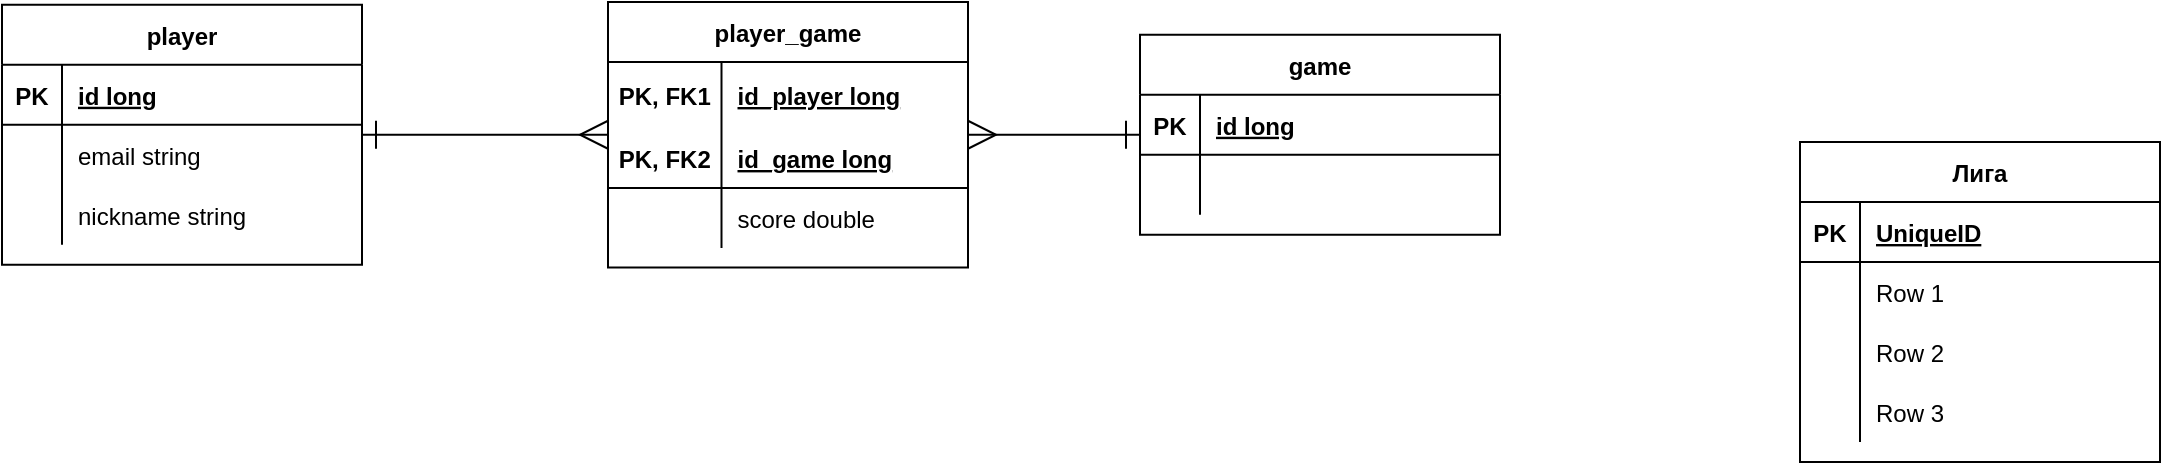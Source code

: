 <mxfile version="20.3.0" type="device"><diagram id="acfobVmtv6mUG6PTUr2D" name="ERD"><mxGraphModel dx="1822" dy="865" grid="0" gridSize="10" guides="1" tooltips="1" connect="1" arrows="1" fold="1" page="0" pageScale="1" pageWidth="827" pageHeight="1169" math="0" shadow="0"><root><mxCell id="0"/><mxCell id="1" parent="0"/><mxCell id="j7D2TzkiSCsTd-69q1C5-16" style="edgeStyle=orthogonalEdgeStyle;shape=connector;rounded=0;orthogonalLoop=1;jettySize=auto;html=1;labelBackgroundColor=default;strokeColor=default;fontFamily=Helvetica;fontSize=11;fontColor=default;startArrow=ERone;startFill=0;endArrow=ERmany;endFill=0;startSize=12;endSize=12;" edge="1" parent="1" source="kxmDzCKv44aYL457conJ-1" target="j7D2TzkiSCsTd-69q1C5-1"><mxGeometry relative="1" as="geometry"/></mxCell><mxCell id="kxmDzCKv44aYL457conJ-1" value="player" style="shape=table;startSize=30;container=1;collapsible=1;childLayout=tableLayout;fixedRows=1;rowLines=0;fontStyle=1;align=center;resizeLast=1;" parent="1" vertex="1"><mxGeometry x="-9" y="375.38" width="180" height="130" as="geometry"/></mxCell><mxCell id="kxmDzCKv44aYL457conJ-2" value="" style="shape=tableRow;horizontal=0;startSize=0;swimlaneHead=0;swimlaneBody=0;fillColor=none;collapsible=0;dropTarget=0;points=[[0,0.5],[1,0.5]];portConstraint=eastwest;top=0;left=0;right=0;bottom=1;" parent="kxmDzCKv44aYL457conJ-1" vertex="1"><mxGeometry y="30" width="180" height="30" as="geometry"/></mxCell><mxCell id="kxmDzCKv44aYL457conJ-3" value="PK" style="shape=partialRectangle;connectable=0;fillColor=none;top=0;left=0;bottom=0;right=0;fontStyle=1;overflow=hidden;" parent="kxmDzCKv44aYL457conJ-2" vertex="1"><mxGeometry width="30" height="30" as="geometry"><mxRectangle width="30" height="30" as="alternateBounds"/></mxGeometry></mxCell><mxCell id="kxmDzCKv44aYL457conJ-4" value="id long" style="shape=partialRectangle;connectable=0;fillColor=none;top=0;left=0;bottom=0;right=0;align=left;spacingLeft=6;fontStyle=5;overflow=hidden;" parent="kxmDzCKv44aYL457conJ-2" vertex="1"><mxGeometry x="30" width="150" height="30" as="geometry"><mxRectangle width="150" height="30" as="alternateBounds"/></mxGeometry></mxCell><mxCell id="kxmDzCKv44aYL457conJ-5" value="" style="shape=tableRow;horizontal=0;startSize=0;swimlaneHead=0;swimlaneBody=0;fillColor=none;collapsible=0;dropTarget=0;points=[[0,0.5],[1,0.5]];portConstraint=eastwest;top=0;left=0;right=0;bottom=0;" parent="kxmDzCKv44aYL457conJ-1" vertex="1"><mxGeometry y="60" width="180" height="30" as="geometry"/></mxCell><mxCell id="kxmDzCKv44aYL457conJ-6" value="" style="shape=partialRectangle;connectable=0;fillColor=none;top=0;left=0;bottom=0;right=0;editable=1;overflow=hidden;" parent="kxmDzCKv44aYL457conJ-5" vertex="1"><mxGeometry width="30" height="30" as="geometry"><mxRectangle width="30" height="30" as="alternateBounds"/></mxGeometry></mxCell><mxCell id="kxmDzCKv44aYL457conJ-7" value="email string" style="shape=partialRectangle;connectable=0;fillColor=none;top=0;left=0;bottom=0;right=0;align=left;spacingLeft=6;overflow=hidden;" parent="kxmDzCKv44aYL457conJ-5" vertex="1"><mxGeometry x="30" width="150" height="30" as="geometry"><mxRectangle width="150" height="30" as="alternateBounds"/></mxGeometry></mxCell><mxCell id="kxmDzCKv44aYL457conJ-8" value="" style="shape=tableRow;horizontal=0;startSize=0;swimlaneHead=0;swimlaneBody=0;fillColor=none;collapsible=0;dropTarget=0;points=[[0,0.5],[1,0.5]];portConstraint=eastwest;top=0;left=0;right=0;bottom=0;" parent="kxmDzCKv44aYL457conJ-1" vertex="1"><mxGeometry y="90" width="180" height="30" as="geometry"/></mxCell><mxCell id="kxmDzCKv44aYL457conJ-9" value="" style="shape=partialRectangle;connectable=0;fillColor=none;top=0;left=0;bottom=0;right=0;editable=1;overflow=hidden;" parent="kxmDzCKv44aYL457conJ-8" vertex="1"><mxGeometry width="30" height="30" as="geometry"><mxRectangle width="30" height="30" as="alternateBounds"/></mxGeometry></mxCell><mxCell id="kxmDzCKv44aYL457conJ-10" value="nickname string" style="shape=partialRectangle;connectable=0;fillColor=none;top=0;left=0;bottom=0;right=0;align=left;spacingLeft=6;overflow=hidden;" parent="kxmDzCKv44aYL457conJ-8" vertex="1"><mxGeometry x="30" width="150" height="30" as="geometry"><mxRectangle width="150" height="30" as="alternateBounds"/></mxGeometry></mxCell><mxCell id="kxmDzCKv44aYL457conJ-14" value="game" style="shape=table;startSize=30;container=1;collapsible=1;childLayout=tableLayout;fixedRows=1;rowLines=0;fontStyle=1;align=center;resizeLast=1;" parent="1" vertex="1"><mxGeometry x="560" y="390.38" width="180" height="100" as="geometry"/></mxCell><mxCell id="kxmDzCKv44aYL457conJ-15" value="" style="shape=tableRow;horizontal=0;startSize=0;swimlaneHead=0;swimlaneBody=0;fillColor=none;collapsible=0;dropTarget=0;points=[[0,0.5],[1,0.5]];portConstraint=eastwest;top=0;left=0;right=0;bottom=1;" parent="kxmDzCKv44aYL457conJ-14" vertex="1"><mxGeometry y="30" width="180" height="30" as="geometry"/></mxCell><mxCell id="kxmDzCKv44aYL457conJ-16" value="PK" style="shape=partialRectangle;connectable=0;fillColor=none;top=0;left=0;bottom=0;right=0;fontStyle=1;overflow=hidden;" parent="kxmDzCKv44aYL457conJ-15" vertex="1"><mxGeometry width="30" height="30" as="geometry"><mxRectangle width="30" height="30" as="alternateBounds"/></mxGeometry></mxCell><mxCell id="kxmDzCKv44aYL457conJ-17" value="id long" style="shape=partialRectangle;connectable=0;fillColor=none;top=0;left=0;bottom=0;right=0;align=left;spacingLeft=6;fontStyle=5;overflow=hidden;" parent="kxmDzCKv44aYL457conJ-15" vertex="1"><mxGeometry x="30" width="150" height="30" as="geometry"><mxRectangle width="150" height="30" as="alternateBounds"/></mxGeometry></mxCell><mxCell id="kxmDzCKv44aYL457conJ-18" value="" style="shape=tableRow;horizontal=0;startSize=0;swimlaneHead=0;swimlaneBody=0;fillColor=none;collapsible=0;dropTarget=0;points=[[0,0.5],[1,0.5]];portConstraint=eastwest;top=0;left=0;right=0;bottom=0;" parent="kxmDzCKv44aYL457conJ-14" vertex="1"><mxGeometry y="60" width="180" height="30" as="geometry"/></mxCell><mxCell id="kxmDzCKv44aYL457conJ-19" value="" style="shape=partialRectangle;connectable=0;fillColor=none;top=0;left=0;bottom=0;right=0;editable=1;overflow=hidden;" parent="kxmDzCKv44aYL457conJ-18" vertex="1"><mxGeometry width="30" height="30" as="geometry"><mxRectangle width="30" height="30" as="alternateBounds"/></mxGeometry></mxCell><mxCell id="kxmDzCKv44aYL457conJ-20" value="" style="shape=partialRectangle;connectable=0;fillColor=none;top=0;left=0;bottom=0;right=0;align=left;spacingLeft=6;overflow=hidden;" parent="kxmDzCKv44aYL457conJ-18" vertex="1"><mxGeometry x="30" width="150" height="30" as="geometry"><mxRectangle width="150" height="30" as="alternateBounds"/></mxGeometry></mxCell><mxCell id="kxmDzCKv44aYL457conJ-27" value="Лига" style="shape=table;startSize=30;container=1;collapsible=1;childLayout=tableLayout;fixedRows=1;rowLines=0;fontStyle=1;align=center;resizeLast=1;" parent="1" vertex="1"><mxGeometry x="890" y="444" width="180" height="160" as="geometry"/></mxCell><mxCell id="kxmDzCKv44aYL457conJ-28" value="" style="shape=tableRow;horizontal=0;startSize=0;swimlaneHead=0;swimlaneBody=0;fillColor=none;collapsible=0;dropTarget=0;points=[[0,0.5],[1,0.5]];portConstraint=eastwest;top=0;left=0;right=0;bottom=1;" parent="kxmDzCKv44aYL457conJ-27" vertex="1"><mxGeometry y="30" width="180" height="30" as="geometry"/></mxCell><mxCell id="kxmDzCKv44aYL457conJ-29" value="PK" style="shape=partialRectangle;connectable=0;fillColor=none;top=0;left=0;bottom=0;right=0;fontStyle=1;overflow=hidden;" parent="kxmDzCKv44aYL457conJ-28" vertex="1"><mxGeometry width="30" height="30" as="geometry"><mxRectangle width="30" height="30" as="alternateBounds"/></mxGeometry></mxCell><mxCell id="kxmDzCKv44aYL457conJ-30" value="UniqueID" style="shape=partialRectangle;connectable=0;fillColor=none;top=0;left=0;bottom=0;right=0;align=left;spacingLeft=6;fontStyle=5;overflow=hidden;" parent="kxmDzCKv44aYL457conJ-28" vertex="1"><mxGeometry x="30" width="150" height="30" as="geometry"><mxRectangle width="150" height="30" as="alternateBounds"/></mxGeometry></mxCell><mxCell id="kxmDzCKv44aYL457conJ-31" value="" style="shape=tableRow;horizontal=0;startSize=0;swimlaneHead=0;swimlaneBody=0;fillColor=none;collapsible=0;dropTarget=0;points=[[0,0.5],[1,0.5]];portConstraint=eastwest;top=0;left=0;right=0;bottom=0;" parent="kxmDzCKv44aYL457conJ-27" vertex="1"><mxGeometry y="60" width="180" height="30" as="geometry"/></mxCell><mxCell id="kxmDzCKv44aYL457conJ-32" value="" style="shape=partialRectangle;connectable=0;fillColor=none;top=0;left=0;bottom=0;right=0;editable=1;overflow=hidden;" parent="kxmDzCKv44aYL457conJ-31" vertex="1"><mxGeometry width="30" height="30" as="geometry"><mxRectangle width="30" height="30" as="alternateBounds"/></mxGeometry></mxCell><mxCell id="kxmDzCKv44aYL457conJ-33" value="Row 1" style="shape=partialRectangle;connectable=0;fillColor=none;top=0;left=0;bottom=0;right=0;align=left;spacingLeft=6;overflow=hidden;" parent="kxmDzCKv44aYL457conJ-31" vertex="1"><mxGeometry x="30" width="150" height="30" as="geometry"><mxRectangle width="150" height="30" as="alternateBounds"/></mxGeometry></mxCell><mxCell id="kxmDzCKv44aYL457conJ-34" value="" style="shape=tableRow;horizontal=0;startSize=0;swimlaneHead=0;swimlaneBody=0;fillColor=none;collapsible=0;dropTarget=0;points=[[0,0.5],[1,0.5]];portConstraint=eastwest;top=0;left=0;right=0;bottom=0;" parent="kxmDzCKv44aYL457conJ-27" vertex="1"><mxGeometry y="90" width="180" height="30" as="geometry"/></mxCell><mxCell id="kxmDzCKv44aYL457conJ-35" value="" style="shape=partialRectangle;connectable=0;fillColor=none;top=0;left=0;bottom=0;right=0;editable=1;overflow=hidden;" parent="kxmDzCKv44aYL457conJ-34" vertex="1"><mxGeometry width="30" height="30" as="geometry"><mxRectangle width="30" height="30" as="alternateBounds"/></mxGeometry></mxCell><mxCell id="kxmDzCKv44aYL457conJ-36" value="Row 2" style="shape=partialRectangle;connectable=0;fillColor=none;top=0;left=0;bottom=0;right=0;align=left;spacingLeft=6;overflow=hidden;" parent="kxmDzCKv44aYL457conJ-34" vertex="1"><mxGeometry x="30" width="150" height="30" as="geometry"><mxRectangle width="150" height="30" as="alternateBounds"/></mxGeometry></mxCell><mxCell id="kxmDzCKv44aYL457conJ-37" value="" style="shape=tableRow;horizontal=0;startSize=0;swimlaneHead=0;swimlaneBody=0;fillColor=none;collapsible=0;dropTarget=0;points=[[0,0.5],[1,0.5]];portConstraint=eastwest;top=0;left=0;right=0;bottom=0;" parent="kxmDzCKv44aYL457conJ-27" vertex="1"><mxGeometry y="120" width="180" height="30" as="geometry"/></mxCell><mxCell id="kxmDzCKv44aYL457conJ-38" value="" style="shape=partialRectangle;connectable=0;fillColor=none;top=0;left=0;bottom=0;right=0;editable=1;overflow=hidden;" parent="kxmDzCKv44aYL457conJ-37" vertex="1"><mxGeometry width="30" height="30" as="geometry"><mxRectangle width="30" height="30" as="alternateBounds"/></mxGeometry></mxCell><mxCell id="kxmDzCKv44aYL457conJ-39" value="Row 3" style="shape=partialRectangle;connectable=0;fillColor=none;top=0;left=0;bottom=0;right=0;align=left;spacingLeft=6;overflow=hidden;" parent="kxmDzCKv44aYL457conJ-37" vertex="1"><mxGeometry x="30" width="150" height="30" as="geometry"><mxRectangle width="150" height="30" as="alternateBounds"/></mxGeometry></mxCell><mxCell id="j7D2TzkiSCsTd-69q1C5-15" style="edgeStyle=orthogonalEdgeStyle;rounded=0;orthogonalLoop=1;jettySize=auto;html=1;strokeColor=default;startArrow=ERone;startFill=0;endArrow=ERmany;endFill=0;startSize=12;endSize=12;" edge="1" parent="1" source="kxmDzCKv44aYL457conJ-14" target="j7D2TzkiSCsTd-69q1C5-1"><mxGeometry relative="1" as="geometry"/></mxCell><mxCell id="j7D2TzkiSCsTd-69q1C5-1" value="player_game" style="shape=table;startSize=30;container=1;collapsible=1;childLayout=tableLayout;fixedRows=1;rowLines=0;fontStyle=1;align=center;resizeLast=1;" vertex="1" parent="1"><mxGeometry x="294" y="374" width="180" height="132.75" as="geometry"/></mxCell><mxCell id="j7D2TzkiSCsTd-69q1C5-11" value="" style="shape=tableRow;horizontal=0;startSize=0;swimlaneHead=0;swimlaneBody=0;fillColor=none;collapsible=0;dropTarget=0;points=[[0,0.5],[1,0.5]];portConstraint=eastwest;top=0;left=0;right=0;bottom=0;labelBorderColor=none;" vertex="1" parent="j7D2TzkiSCsTd-69q1C5-1"><mxGeometry y="30" width="180" height="33" as="geometry"/></mxCell><mxCell id="j7D2TzkiSCsTd-69q1C5-12" value="PK, FK1" style="shape=partialRectangle;connectable=0;fillColor=none;top=0;left=0;bottom=0;right=0;fontStyle=1;overflow=hidden;" vertex="1" parent="j7D2TzkiSCsTd-69q1C5-11"><mxGeometry width="56.75" height="33" as="geometry"><mxRectangle width="56.75" height="33" as="alternateBounds"/></mxGeometry></mxCell><mxCell id="j7D2TzkiSCsTd-69q1C5-13" value="id_player long" style="shape=partialRectangle;connectable=0;fillColor=none;top=0;left=0;bottom=0;right=0;align=left;spacingLeft=6;fontStyle=5;overflow=hidden;" vertex="1" parent="j7D2TzkiSCsTd-69q1C5-11"><mxGeometry x="56.75" width="123.25" height="33" as="geometry"><mxRectangle width="123.25" height="33" as="alternateBounds"/></mxGeometry></mxCell><mxCell id="j7D2TzkiSCsTd-69q1C5-2" value="" style="shape=tableRow;horizontal=0;startSize=0;swimlaneHead=0;swimlaneBody=0;fillColor=none;collapsible=0;dropTarget=0;points=[[0,0.5],[1,0.5]];portConstraint=eastwest;top=0;left=0;right=0;bottom=1;" vertex="1" parent="j7D2TzkiSCsTd-69q1C5-1"><mxGeometry y="63" width="180" height="30" as="geometry"/></mxCell><mxCell id="j7D2TzkiSCsTd-69q1C5-3" value="PK, FK2" style="shape=partialRectangle;connectable=0;fillColor=none;top=0;left=0;bottom=0;right=0;fontStyle=1;overflow=hidden;" vertex="1" parent="j7D2TzkiSCsTd-69q1C5-2"><mxGeometry width="56.75" height="30" as="geometry"><mxRectangle width="56.75" height="30" as="alternateBounds"/></mxGeometry></mxCell><mxCell id="j7D2TzkiSCsTd-69q1C5-4" value="id_game long" style="shape=partialRectangle;connectable=0;fillColor=none;top=0;left=0;bottom=0;right=0;align=left;spacingLeft=6;fontStyle=5;overflow=hidden;" vertex="1" parent="j7D2TzkiSCsTd-69q1C5-2"><mxGeometry x="56.75" width="123.25" height="30" as="geometry"><mxRectangle width="123.25" height="30" as="alternateBounds"/></mxGeometry></mxCell><mxCell id="j7D2TzkiSCsTd-69q1C5-5" value="" style="shape=tableRow;horizontal=0;startSize=0;swimlaneHead=0;swimlaneBody=0;fillColor=none;collapsible=0;dropTarget=0;points=[[0,0.5],[1,0.5]];portConstraint=eastwest;top=0;left=0;right=0;bottom=0;" vertex="1" parent="j7D2TzkiSCsTd-69q1C5-1"><mxGeometry y="93" width="180" height="30" as="geometry"/></mxCell><mxCell id="j7D2TzkiSCsTd-69q1C5-6" value="" style="shape=partialRectangle;connectable=0;fillColor=none;top=0;left=0;bottom=0;right=0;editable=1;overflow=hidden;" vertex="1" parent="j7D2TzkiSCsTd-69q1C5-5"><mxGeometry width="56.75" height="30" as="geometry"><mxRectangle width="56.75" height="30" as="alternateBounds"/></mxGeometry></mxCell><mxCell id="j7D2TzkiSCsTd-69q1C5-7" value="score double" style="shape=partialRectangle;connectable=0;fillColor=none;top=0;left=0;bottom=0;right=0;align=left;spacingLeft=6;overflow=hidden;" vertex="1" parent="j7D2TzkiSCsTd-69q1C5-5"><mxGeometry x="56.75" width="123.25" height="30" as="geometry"><mxRectangle width="123.25" height="30" as="alternateBounds"/></mxGeometry></mxCell></root></mxGraphModel></diagram></mxfile>